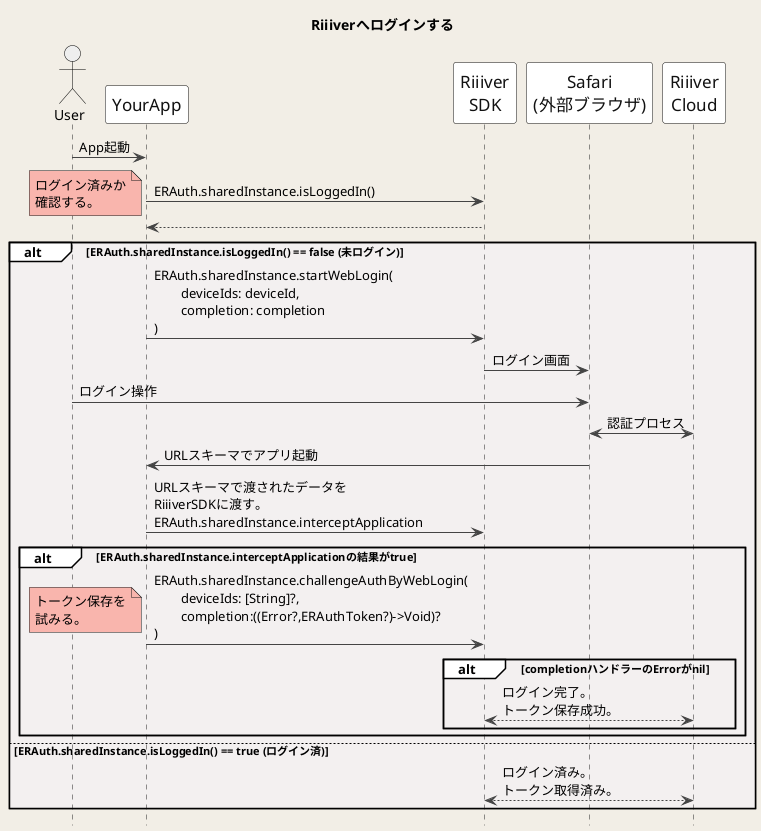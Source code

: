 @startuml
title Riiiverへログインする
hide footbox

skinparam DefaultFontName "Noto Sans JP, Helvetica, Arial, Liberation Sans"
skinparam BackgroundColor #F2EEE6
skinparam Shadowing false
skinparam NoteBackgroundColor #F9B5AD
skinparam NodeBorderColor #F26767

skinparam sequence {
ArrowColor #444444
ActorBorderColor Black
LifeLineBorderColor #222222
LifeLineBackgroundColor White
BoxBorderColor #FFFFFF
BoxBackgroundColor #F2fEf6
GroupBackgroundColor #FFFFFF
GroupBodyBackgroundColor #F3F0F0

ParticipantBorderColor #111111
ParticipantBackgroundColor White
ParticipantFontSize 17
ParticipantFontColor #111111
BoundaryBorderColor Gray
ActorBackgroundColor #eeeeee
ActorFontColor Black

}

actor User
participant YourApp as App
participant "Riiiver\nSDK" as ERSDK
participant "Safari\n(外部ブラウザ)" as Safari
participant "Riiiver\nCloud" as Riiiver

User -> App: App起動

App -> ERSDK: ERAuth.sharedInstance.isLoggedIn()
note left: ログイン済みか\n確認する。
ERSDK --> App: 

alt ERAuth.sharedInstance.isLoggedIn() == false (未ログイン)
    App -> ERSDK: ERAuth.sharedInstance.startWebLogin(\n\tdeviceIds: deviceId,\n\tcompletion: completion\n)
    ERSDK -> Safari: ログイン画面
    User -> Safari: ログイン操作
    Safari <-> Riiiver: 認証プロセス
    Safari -> App: URLスキーマでアプリ起動
    App -> ERSDK: URLスキーマで渡されたデータを\nRiiiverSDKに渡す。\nERAuth.sharedInstance.interceptApplication
    alt ERAuth.sharedInstance.interceptApplicationの結果がtrue
        App -> ERSDK: ERAuth.sharedInstance.challengeAuthByWebLogin(\n\tdeviceIds: [String]?, \n\tcompletion:((Error?,ERAuthToken?)->Void)?\n)
        note left: トークン保存を\n試みる。
        alt completionハンドラーのErrorがnil
            ERSDK <---> Riiiver: ログイン完了。\nトークン保存成功。 
        end
    end
    
else ERAuth.sharedInstance.isLoggedIn() == true (ログイン済)
    ERSDK <---> Riiiver: ログイン済み。\nトークン取得済み。
end





@enduml

